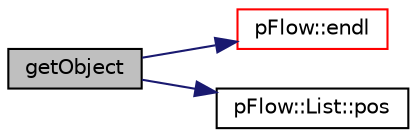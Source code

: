 digraph "getObject"
{
 // LATEX_PDF_SIZE
  edge [fontname="Helvetica",fontsize="10",labelfontname="Helvetica",labelfontsize="10"];
  node [fontname="Helvetica",fontsize="10",shape=record];
  rankdir="LR";
  Node1 [label="getObject",height=0.2,width=0.4,color="black", fillcolor="grey75", style="filled", fontcolor="black",tooltip="Get the reference to variable by index."];
  Node1 -> Node2 [color="midnightblue",fontsize="10",style="solid",fontname="Helvetica"];
  Node2 [label="pFlow::endl",height=0.2,width=0.4,color="red", fillcolor="white", style="filled",URL="$namespacepFlow.html#aba8f0c455a3fdb4b05ad33a25b13b189",tooltip="Add newline and flush stream."];
  Node1 -> Node4 [color="midnightblue",fontsize="10",style="solid",fontname="Helvetica"];
  Node4 [label="pFlow::List::pos",height=0.2,width=0.4,color="black", fillcolor="white", style="filled",URL="$classpFlow_1_1List.html#a3d92bc9dc660be4c7b1b67d95210777c",tooltip=" "];
}
